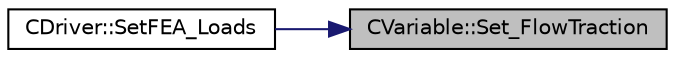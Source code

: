 digraph "CVariable::Set_FlowTraction"
{
 // LATEX_PDF_SIZE
  edge [fontname="Helvetica",fontsize="10",labelfontname="Helvetica",labelfontsize="10"];
  node [fontname="Helvetica",fontsize="10",shape=record];
  rankdir="RL";
  Node1 [label="CVariable::Set_FlowTraction",height=0.2,width=0.4,color="black", fillcolor="grey75", style="filled", fontcolor="black",tooltip="A virtual member."];
  Node1 -> Node2 [dir="back",color="midnightblue",fontsize="10",style="solid",fontname="Helvetica"];
  Node2 [label="CDriver::SetFEA_Loads",height=0.2,width=0.4,color="black", fillcolor="white", style="filled",URL="$classCDriver.html#addcb61df79a6a1077a6cfc0e86c521ee",tooltip="Set the load in X direction for the structural solver."];
}
